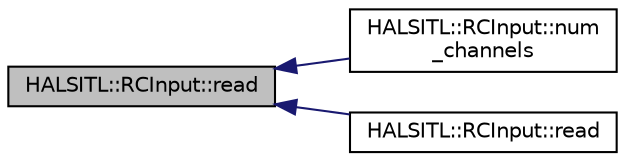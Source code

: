 digraph "HALSITL::RCInput::read"
{
 // INTERACTIVE_SVG=YES
  edge [fontname="Helvetica",fontsize="10",labelfontname="Helvetica",labelfontsize="10"];
  node [fontname="Helvetica",fontsize="10",shape=record];
  rankdir="LR";
  Node1 [label="HALSITL::RCInput::read",height=0.2,width=0.4,color="black", fillcolor="grey75", style="filled", fontcolor="black"];
  Node1 -> Node2 [dir="back",color="midnightblue",fontsize="10",style="solid",fontname="Helvetica"];
  Node2 [label="HALSITL::RCInput::num\l_channels",height=0.2,width=0.4,color="black", fillcolor="white", style="filled",URL="$classHALSITL_1_1RCInput.html#aec9c6627483ba50fd90829bad896ec14"];
  Node1 -> Node3 [dir="back",color="midnightblue",fontsize="10",style="solid",fontname="Helvetica"];
  Node3 [label="HALSITL::RCInput::read",height=0.2,width=0.4,color="black", fillcolor="white", style="filled",URL="$classHALSITL_1_1RCInput.html#ac311d44b1091c0e8cc137f1c9488afb7"];
}
